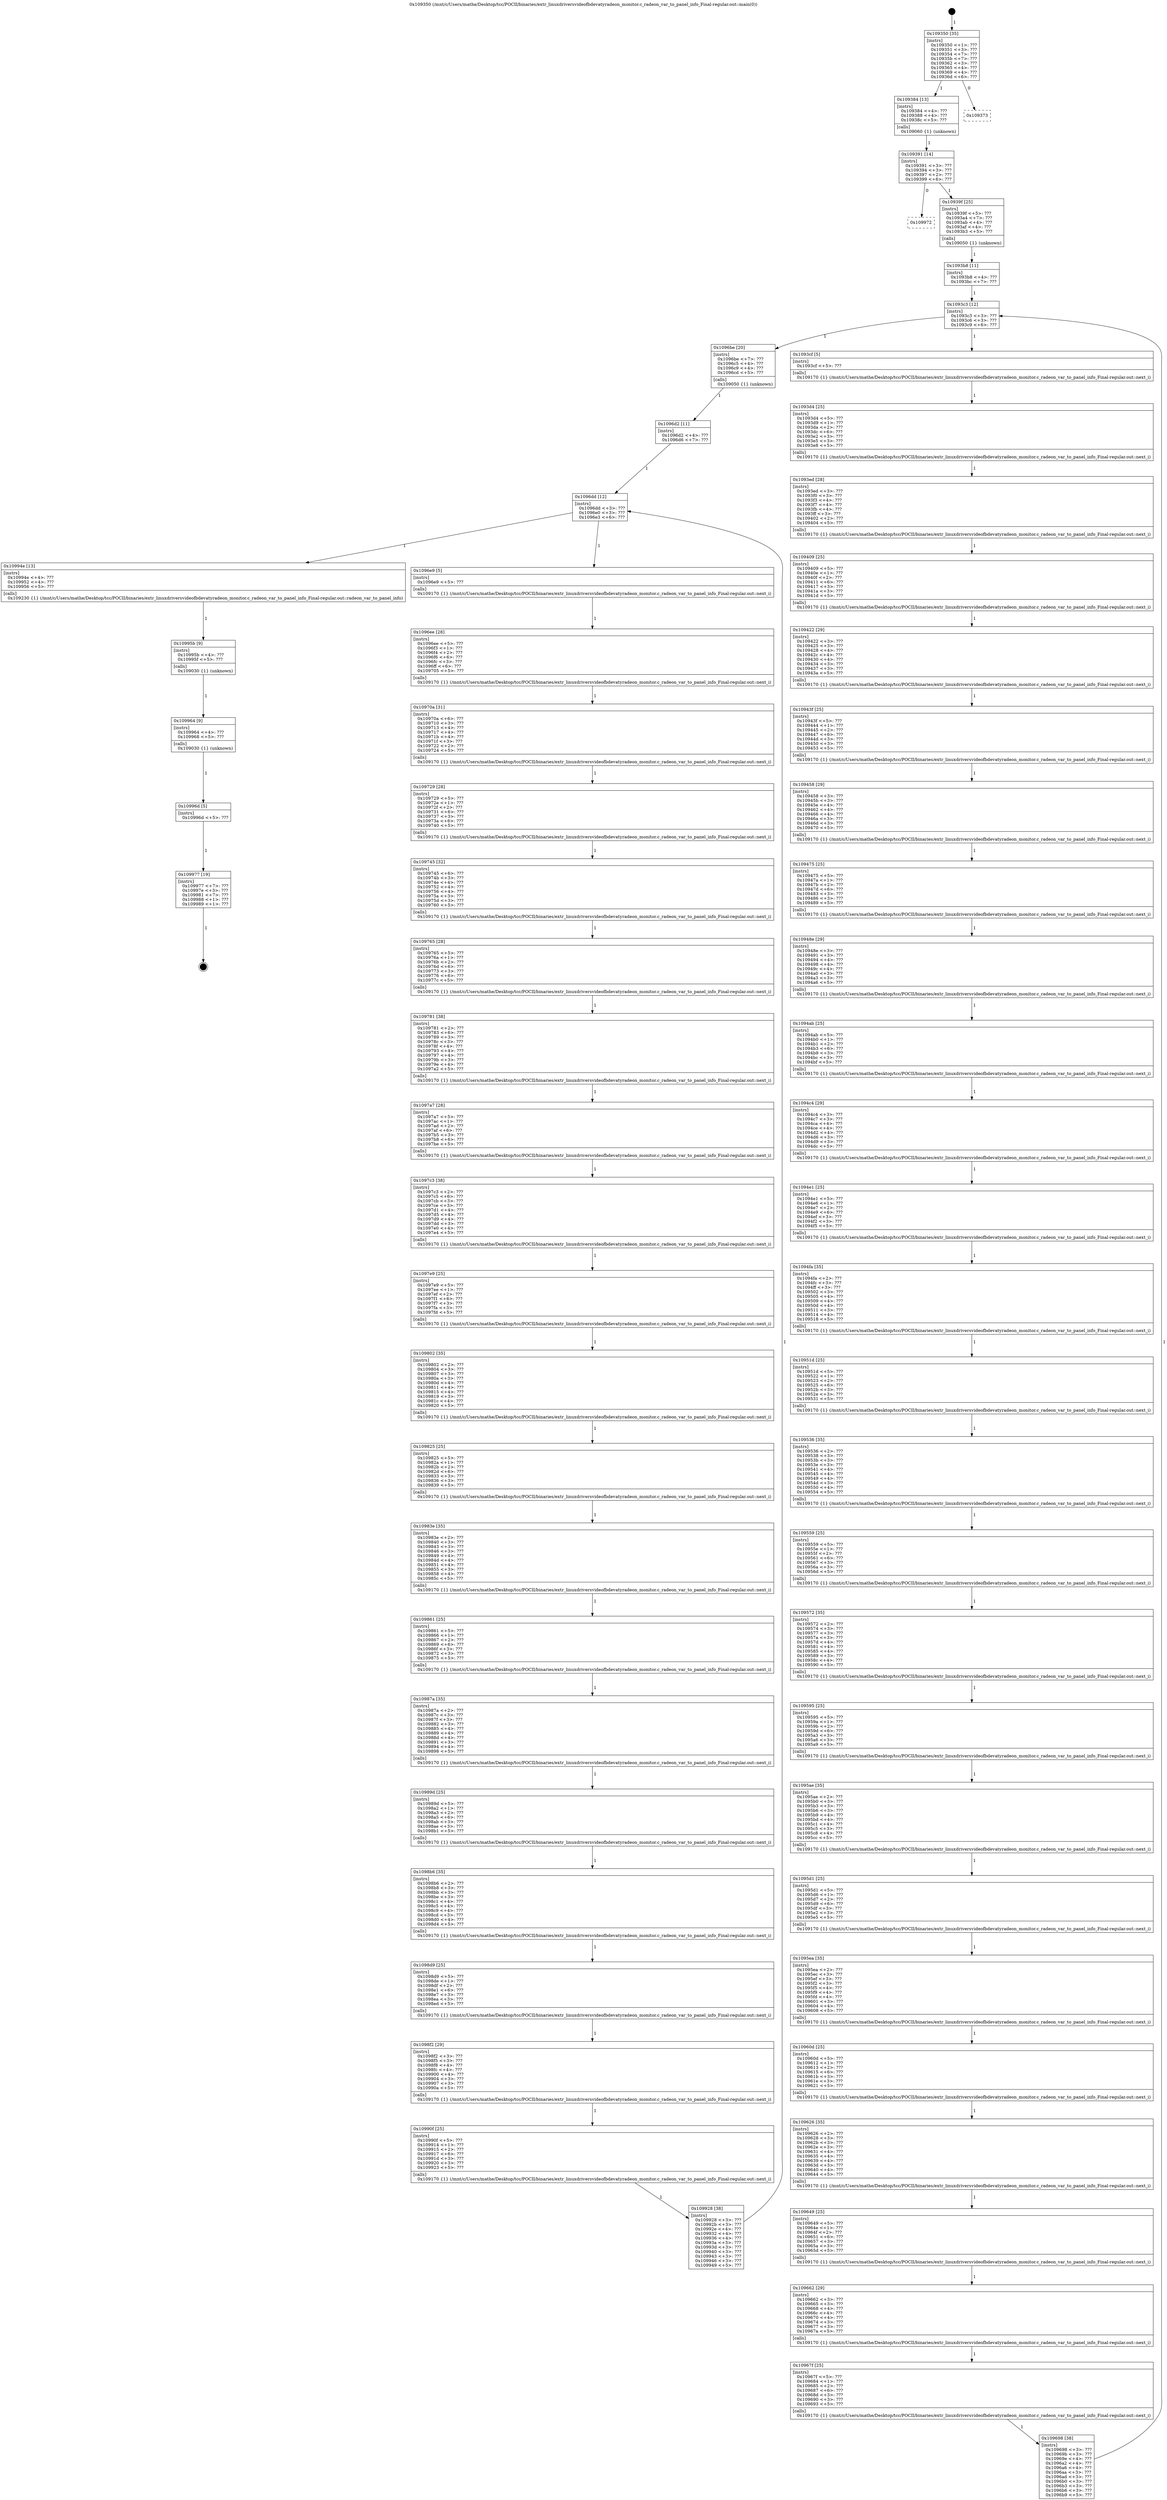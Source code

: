 digraph "0x109350" {
  label = "0x109350 (/mnt/c/Users/mathe/Desktop/tcc/POCII/binaries/extr_linuxdriversvideofbdevatyradeon_monitor.c_radeon_var_to_panel_info_Final-regular.out::main(0))"
  labelloc = "t"
  node[shape=record]

  Entry [label="",width=0.3,height=0.3,shape=circle,fillcolor=black,style=filled]
  "0x109350" [label="{
     0x109350 [35]\l
     | [instrs]\l
     &nbsp;&nbsp;0x109350 \<+1\>: ???\l
     &nbsp;&nbsp;0x109351 \<+3\>: ???\l
     &nbsp;&nbsp;0x109354 \<+7\>: ???\l
     &nbsp;&nbsp;0x10935b \<+7\>: ???\l
     &nbsp;&nbsp;0x109362 \<+3\>: ???\l
     &nbsp;&nbsp;0x109365 \<+4\>: ???\l
     &nbsp;&nbsp;0x109369 \<+4\>: ???\l
     &nbsp;&nbsp;0x10936d \<+6\>: ???\l
  }"]
  "0x109384" [label="{
     0x109384 [13]\l
     | [instrs]\l
     &nbsp;&nbsp;0x109384 \<+4\>: ???\l
     &nbsp;&nbsp;0x109388 \<+4\>: ???\l
     &nbsp;&nbsp;0x10938c \<+5\>: ???\l
     | [calls]\l
     &nbsp;&nbsp;0x109060 \{1\} (unknown)\l
  }"]
  "0x109373" [label="{
     0x109373\l
  }", style=dashed]
  "0x109391" [label="{
     0x109391 [14]\l
     | [instrs]\l
     &nbsp;&nbsp;0x109391 \<+3\>: ???\l
     &nbsp;&nbsp;0x109394 \<+3\>: ???\l
     &nbsp;&nbsp;0x109397 \<+2\>: ???\l
     &nbsp;&nbsp;0x109399 \<+6\>: ???\l
  }"]
  "0x109972" [label="{
     0x109972\l
  }", style=dashed]
  "0x10939f" [label="{
     0x10939f [25]\l
     | [instrs]\l
     &nbsp;&nbsp;0x10939f \<+5\>: ???\l
     &nbsp;&nbsp;0x1093a4 \<+7\>: ???\l
     &nbsp;&nbsp;0x1093ab \<+4\>: ???\l
     &nbsp;&nbsp;0x1093af \<+4\>: ???\l
     &nbsp;&nbsp;0x1093b3 \<+5\>: ???\l
     | [calls]\l
     &nbsp;&nbsp;0x109050 \{1\} (unknown)\l
  }"]
  Exit [label="",width=0.3,height=0.3,shape=circle,fillcolor=black,style=filled,peripheries=2]
  "0x1093c3" [label="{
     0x1093c3 [12]\l
     | [instrs]\l
     &nbsp;&nbsp;0x1093c3 \<+3\>: ???\l
     &nbsp;&nbsp;0x1093c6 \<+3\>: ???\l
     &nbsp;&nbsp;0x1093c9 \<+6\>: ???\l
  }"]
  "0x1096be" [label="{
     0x1096be [20]\l
     | [instrs]\l
     &nbsp;&nbsp;0x1096be \<+7\>: ???\l
     &nbsp;&nbsp;0x1096c5 \<+4\>: ???\l
     &nbsp;&nbsp;0x1096c9 \<+4\>: ???\l
     &nbsp;&nbsp;0x1096cd \<+5\>: ???\l
     | [calls]\l
     &nbsp;&nbsp;0x109050 \{1\} (unknown)\l
  }"]
  "0x1093cf" [label="{
     0x1093cf [5]\l
     | [instrs]\l
     &nbsp;&nbsp;0x1093cf \<+5\>: ???\l
     | [calls]\l
     &nbsp;&nbsp;0x109170 \{1\} (/mnt/c/Users/mathe/Desktop/tcc/POCII/binaries/extr_linuxdriversvideofbdevatyradeon_monitor.c_radeon_var_to_panel_info_Final-regular.out::next_i)\l
  }"]
  "0x1093d4" [label="{
     0x1093d4 [25]\l
     | [instrs]\l
     &nbsp;&nbsp;0x1093d4 \<+5\>: ???\l
     &nbsp;&nbsp;0x1093d9 \<+1\>: ???\l
     &nbsp;&nbsp;0x1093da \<+2\>: ???\l
     &nbsp;&nbsp;0x1093dc \<+6\>: ???\l
     &nbsp;&nbsp;0x1093e2 \<+3\>: ???\l
     &nbsp;&nbsp;0x1093e5 \<+3\>: ???\l
     &nbsp;&nbsp;0x1093e8 \<+5\>: ???\l
     | [calls]\l
     &nbsp;&nbsp;0x109170 \{1\} (/mnt/c/Users/mathe/Desktop/tcc/POCII/binaries/extr_linuxdriversvideofbdevatyradeon_monitor.c_radeon_var_to_panel_info_Final-regular.out::next_i)\l
  }"]
  "0x1093ed" [label="{
     0x1093ed [28]\l
     | [instrs]\l
     &nbsp;&nbsp;0x1093ed \<+3\>: ???\l
     &nbsp;&nbsp;0x1093f0 \<+3\>: ???\l
     &nbsp;&nbsp;0x1093f3 \<+4\>: ???\l
     &nbsp;&nbsp;0x1093f7 \<+4\>: ???\l
     &nbsp;&nbsp;0x1093fb \<+4\>: ???\l
     &nbsp;&nbsp;0x1093ff \<+3\>: ???\l
     &nbsp;&nbsp;0x109402 \<+2\>: ???\l
     &nbsp;&nbsp;0x109404 \<+5\>: ???\l
     | [calls]\l
     &nbsp;&nbsp;0x109170 \{1\} (/mnt/c/Users/mathe/Desktop/tcc/POCII/binaries/extr_linuxdriversvideofbdevatyradeon_monitor.c_radeon_var_to_panel_info_Final-regular.out::next_i)\l
  }"]
  "0x109409" [label="{
     0x109409 [25]\l
     | [instrs]\l
     &nbsp;&nbsp;0x109409 \<+5\>: ???\l
     &nbsp;&nbsp;0x10940e \<+1\>: ???\l
     &nbsp;&nbsp;0x10940f \<+2\>: ???\l
     &nbsp;&nbsp;0x109411 \<+6\>: ???\l
     &nbsp;&nbsp;0x109417 \<+3\>: ???\l
     &nbsp;&nbsp;0x10941a \<+3\>: ???\l
     &nbsp;&nbsp;0x10941d \<+5\>: ???\l
     | [calls]\l
     &nbsp;&nbsp;0x109170 \{1\} (/mnt/c/Users/mathe/Desktop/tcc/POCII/binaries/extr_linuxdriversvideofbdevatyradeon_monitor.c_radeon_var_to_panel_info_Final-regular.out::next_i)\l
  }"]
  "0x109422" [label="{
     0x109422 [29]\l
     | [instrs]\l
     &nbsp;&nbsp;0x109422 \<+3\>: ???\l
     &nbsp;&nbsp;0x109425 \<+3\>: ???\l
     &nbsp;&nbsp;0x109428 \<+4\>: ???\l
     &nbsp;&nbsp;0x10942c \<+4\>: ???\l
     &nbsp;&nbsp;0x109430 \<+4\>: ???\l
     &nbsp;&nbsp;0x109434 \<+3\>: ???\l
     &nbsp;&nbsp;0x109437 \<+3\>: ???\l
     &nbsp;&nbsp;0x10943a \<+5\>: ???\l
     | [calls]\l
     &nbsp;&nbsp;0x109170 \{1\} (/mnt/c/Users/mathe/Desktop/tcc/POCII/binaries/extr_linuxdriversvideofbdevatyradeon_monitor.c_radeon_var_to_panel_info_Final-regular.out::next_i)\l
  }"]
  "0x10943f" [label="{
     0x10943f [25]\l
     | [instrs]\l
     &nbsp;&nbsp;0x10943f \<+5\>: ???\l
     &nbsp;&nbsp;0x109444 \<+1\>: ???\l
     &nbsp;&nbsp;0x109445 \<+2\>: ???\l
     &nbsp;&nbsp;0x109447 \<+6\>: ???\l
     &nbsp;&nbsp;0x10944d \<+3\>: ???\l
     &nbsp;&nbsp;0x109450 \<+3\>: ???\l
     &nbsp;&nbsp;0x109453 \<+5\>: ???\l
     | [calls]\l
     &nbsp;&nbsp;0x109170 \{1\} (/mnt/c/Users/mathe/Desktop/tcc/POCII/binaries/extr_linuxdriversvideofbdevatyradeon_monitor.c_radeon_var_to_panel_info_Final-regular.out::next_i)\l
  }"]
  "0x109458" [label="{
     0x109458 [29]\l
     | [instrs]\l
     &nbsp;&nbsp;0x109458 \<+3\>: ???\l
     &nbsp;&nbsp;0x10945b \<+3\>: ???\l
     &nbsp;&nbsp;0x10945e \<+4\>: ???\l
     &nbsp;&nbsp;0x109462 \<+4\>: ???\l
     &nbsp;&nbsp;0x109466 \<+4\>: ???\l
     &nbsp;&nbsp;0x10946a \<+3\>: ???\l
     &nbsp;&nbsp;0x10946d \<+3\>: ???\l
     &nbsp;&nbsp;0x109470 \<+5\>: ???\l
     | [calls]\l
     &nbsp;&nbsp;0x109170 \{1\} (/mnt/c/Users/mathe/Desktop/tcc/POCII/binaries/extr_linuxdriversvideofbdevatyradeon_monitor.c_radeon_var_to_panel_info_Final-regular.out::next_i)\l
  }"]
  "0x109475" [label="{
     0x109475 [25]\l
     | [instrs]\l
     &nbsp;&nbsp;0x109475 \<+5\>: ???\l
     &nbsp;&nbsp;0x10947a \<+1\>: ???\l
     &nbsp;&nbsp;0x10947b \<+2\>: ???\l
     &nbsp;&nbsp;0x10947d \<+6\>: ???\l
     &nbsp;&nbsp;0x109483 \<+3\>: ???\l
     &nbsp;&nbsp;0x109486 \<+3\>: ???\l
     &nbsp;&nbsp;0x109489 \<+5\>: ???\l
     | [calls]\l
     &nbsp;&nbsp;0x109170 \{1\} (/mnt/c/Users/mathe/Desktop/tcc/POCII/binaries/extr_linuxdriversvideofbdevatyradeon_monitor.c_radeon_var_to_panel_info_Final-regular.out::next_i)\l
  }"]
  "0x10948e" [label="{
     0x10948e [29]\l
     | [instrs]\l
     &nbsp;&nbsp;0x10948e \<+3\>: ???\l
     &nbsp;&nbsp;0x109491 \<+3\>: ???\l
     &nbsp;&nbsp;0x109494 \<+4\>: ???\l
     &nbsp;&nbsp;0x109498 \<+4\>: ???\l
     &nbsp;&nbsp;0x10949c \<+4\>: ???\l
     &nbsp;&nbsp;0x1094a0 \<+3\>: ???\l
     &nbsp;&nbsp;0x1094a3 \<+3\>: ???\l
     &nbsp;&nbsp;0x1094a6 \<+5\>: ???\l
     | [calls]\l
     &nbsp;&nbsp;0x109170 \{1\} (/mnt/c/Users/mathe/Desktop/tcc/POCII/binaries/extr_linuxdriversvideofbdevatyradeon_monitor.c_radeon_var_to_panel_info_Final-regular.out::next_i)\l
  }"]
  "0x1094ab" [label="{
     0x1094ab [25]\l
     | [instrs]\l
     &nbsp;&nbsp;0x1094ab \<+5\>: ???\l
     &nbsp;&nbsp;0x1094b0 \<+1\>: ???\l
     &nbsp;&nbsp;0x1094b1 \<+2\>: ???\l
     &nbsp;&nbsp;0x1094b3 \<+6\>: ???\l
     &nbsp;&nbsp;0x1094b9 \<+3\>: ???\l
     &nbsp;&nbsp;0x1094bc \<+3\>: ???\l
     &nbsp;&nbsp;0x1094bf \<+5\>: ???\l
     | [calls]\l
     &nbsp;&nbsp;0x109170 \{1\} (/mnt/c/Users/mathe/Desktop/tcc/POCII/binaries/extr_linuxdriversvideofbdevatyradeon_monitor.c_radeon_var_to_panel_info_Final-regular.out::next_i)\l
  }"]
  "0x1094c4" [label="{
     0x1094c4 [29]\l
     | [instrs]\l
     &nbsp;&nbsp;0x1094c4 \<+3\>: ???\l
     &nbsp;&nbsp;0x1094c7 \<+3\>: ???\l
     &nbsp;&nbsp;0x1094ca \<+4\>: ???\l
     &nbsp;&nbsp;0x1094ce \<+4\>: ???\l
     &nbsp;&nbsp;0x1094d2 \<+4\>: ???\l
     &nbsp;&nbsp;0x1094d6 \<+3\>: ???\l
     &nbsp;&nbsp;0x1094d9 \<+3\>: ???\l
     &nbsp;&nbsp;0x1094dc \<+5\>: ???\l
     | [calls]\l
     &nbsp;&nbsp;0x109170 \{1\} (/mnt/c/Users/mathe/Desktop/tcc/POCII/binaries/extr_linuxdriversvideofbdevatyradeon_monitor.c_radeon_var_to_panel_info_Final-regular.out::next_i)\l
  }"]
  "0x1094e1" [label="{
     0x1094e1 [25]\l
     | [instrs]\l
     &nbsp;&nbsp;0x1094e1 \<+5\>: ???\l
     &nbsp;&nbsp;0x1094e6 \<+1\>: ???\l
     &nbsp;&nbsp;0x1094e7 \<+2\>: ???\l
     &nbsp;&nbsp;0x1094e9 \<+6\>: ???\l
     &nbsp;&nbsp;0x1094ef \<+3\>: ???\l
     &nbsp;&nbsp;0x1094f2 \<+3\>: ???\l
     &nbsp;&nbsp;0x1094f5 \<+5\>: ???\l
     | [calls]\l
     &nbsp;&nbsp;0x109170 \{1\} (/mnt/c/Users/mathe/Desktop/tcc/POCII/binaries/extr_linuxdriversvideofbdevatyradeon_monitor.c_radeon_var_to_panel_info_Final-regular.out::next_i)\l
  }"]
  "0x1094fa" [label="{
     0x1094fa [35]\l
     | [instrs]\l
     &nbsp;&nbsp;0x1094fa \<+2\>: ???\l
     &nbsp;&nbsp;0x1094fc \<+3\>: ???\l
     &nbsp;&nbsp;0x1094ff \<+3\>: ???\l
     &nbsp;&nbsp;0x109502 \<+3\>: ???\l
     &nbsp;&nbsp;0x109505 \<+4\>: ???\l
     &nbsp;&nbsp;0x109509 \<+4\>: ???\l
     &nbsp;&nbsp;0x10950d \<+4\>: ???\l
     &nbsp;&nbsp;0x109511 \<+3\>: ???\l
     &nbsp;&nbsp;0x109514 \<+4\>: ???\l
     &nbsp;&nbsp;0x109518 \<+5\>: ???\l
     | [calls]\l
     &nbsp;&nbsp;0x109170 \{1\} (/mnt/c/Users/mathe/Desktop/tcc/POCII/binaries/extr_linuxdriversvideofbdevatyradeon_monitor.c_radeon_var_to_panel_info_Final-regular.out::next_i)\l
  }"]
  "0x10951d" [label="{
     0x10951d [25]\l
     | [instrs]\l
     &nbsp;&nbsp;0x10951d \<+5\>: ???\l
     &nbsp;&nbsp;0x109522 \<+1\>: ???\l
     &nbsp;&nbsp;0x109523 \<+2\>: ???\l
     &nbsp;&nbsp;0x109525 \<+6\>: ???\l
     &nbsp;&nbsp;0x10952b \<+3\>: ???\l
     &nbsp;&nbsp;0x10952e \<+3\>: ???\l
     &nbsp;&nbsp;0x109531 \<+5\>: ???\l
     | [calls]\l
     &nbsp;&nbsp;0x109170 \{1\} (/mnt/c/Users/mathe/Desktop/tcc/POCII/binaries/extr_linuxdriversvideofbdevatyradeon_monitor.c_radeon_var_to_panel_info_Final-regular.out::next_i)\l
  }"]
  "0x109536" [label="{
     0x109536 [35]\l
     | [instrs]\l
     &nbsp;&nbsp;0x109536 \<+2\>: ???\l
     &nbsp;&nbsp;0x109538 \<+3\>: ???\l
     &nbsp;&nbsp;0x10953b \<+3\>: ???\l
     &nbsp;&nbsp;0x10953e \<+3\>: ???\l
     &nbsp;&nbsp;0x109541 \<+4\>: ???\l
     &nbsp;&nbsp;0x109545 \<+4\>: ???\l
     &nbsp;&nbsp;0x109549 \<+4\>: ???\l
     &nbsp;&nbsp;0x10954d \<+3\>: ???\l
     &nbsp;&nbsp;0x109550 \<+4\>: ???\l
     &nbsp;&nbsp;0x109554 \<+5\>: ???\l
     | [calls]\l
     &nbsp;&nbsp;0x109170 \{1\} (/mnt/c/Users/mathe/Desktop/tcc/POCII/binaries/extr_linuxdriversvideofbdevatyradeon_monitor.c_radeon_var_to_panel_info_Final-regular.out::next_i)\l
  }"]
  "0x109559" [label="{
     0x109559 [25]\l
     | [instrs]\l
     &nbsp;&nbsp;0x109559 \<+5\>: ???\l
     &nbsp;&nbsp;0x10955e \<+1\>: ???\l
     &nbsp;&nbsp;0x10955f \<+2\>: ???\l
     &nbsp;&nbsp;0x109561 \<+6\>: ???\l
     &nbsp;&nbsp;0x109567 \<+3\>: ???\l
     &nbsp;&nbsp;0x10956a \<+3\>: ???\l
     &nbsp;&nbsp;0x10956d \<+5\>: ???\l
     | [calls]\l
     &nbsp;&nbsp;0x109170 \{1\} (/mnt/c/Users/mathe/Desktop/tcc/POCII/binaries/extr_linuxdriversvideofbdevatyradeon_monitor.c_radeon_var_to_panel_info_Final-regular.out::next_i)\l
  }"]
  "0x109572" [label="{
     0x109572 [35]\l
     | [instrs]\l
     &nbsp;&nbsp;0x109572 \<+2\>: ???\l
     &nbsp;&nbsp;0x109574 \<+3\>: ???\l
     &nbsp;&nbsp;0x109577 \<+3\>: ???\l
     &nbsp;&nbsp;0x10957a \<+3\>: ???\l
     &nbsp;&nbsp;0x10957d \<+4\>: ???\l
     &nbsp;&nbsp;0x109581 \<+4\>: ???\l
     &nbsp;&nbsp;0x109585 \<+4\>: ???\l
     &nbsp;&nbsp;0x109589 \<+3\>: ???\l
     &nbsp;&nbsp;0x10958c \<+4\>: ???\l
     &nbsp;&nbsp;0x109590 \<+5\>: ???\l
     | [calls]\l
     &nbsp;&nbsp;0x109170 \{1\} (/mnt/c/Users/mathe/Desktop/tcc/POCII/binaries/extr_linuxdriversvideofbdevatyradeon_monitor.c_radeon_var_to_panel_info_Final-regular.out::next_i)\l
  }"]
  "0x109595" [label="{
     0x109595 [25]\l
     | [instrs]\l
     &nbsp;&nbsp;0x109595 \<+5\>: ???\l
     &nbsp;&nbsp;0x10959a \<+1\>: ???\l
     &nbsp;&nbsp;0x10959b \<+2\>: ???\l
     &nbsp;&nbsp;0x10959d \<+6\>: ???\l
     &nbsp;&nbsp;0x1095a3 \<+3\>: ???\l
     &nbsp;&nbsp;0x1095a6 \<+3\>: ???\l
     &nbsp;&nbsp;0x1095a9 \<+5\>: ???\l
     | [calls]\l
     &nbsp;&nbsp;0x109170 \{1\} (/mnt/c/Users/mathe/Desktop/tcc/POCII/binaries/extr_linuxdriversvideofbdevatyradeon_monitor.c_radeon_var_to_panel_info_Final-regular.out::next_i)\l
  }"]
  "0x1095ae" [label="{
     0x1095ae [35]\l
     | [instrs]\l
     &nbsp;&nbsp;0x1095ae \<+2\>: ???\l
     &nbsp;&nbsp;0x1095b0 \<+3\>: ???\l
     &nbsp;&nbsp;0x1095b3 \<+3\>: ???\l
     &nbsp;&nbsp;0x1095b6 \<+3\>: ???\l
     &nbsp;&nbsp;0x1095b9 \<+4\>: ???\l
     &nbsp;&nbsp;0x1095bd \<+4\>: ???\l
     &nbsp;&nbsp;0x1095c1 \<+4\>: ???\l
     &nbsp;&nbsp;0x1095c5 \<+3\>: ???\l
     &nbsp;&nbsp;0x1095c8 \<+4\>: ???\l
     &nbsp;&nbsp;0x1095cc \<+5\>: ???\l
     | [calls]\l
     &nbsp;&nbsp;0x109170 \{1\} (/mnt/c/Users/mathe/Desktop/tcc/POCII/binaries/extr_linuxdriversvideofbdevatyradeon_monitor.c_radeon_var_to_panel_info_Final-regular.out::next_i)\l
  }"]
  "0x1095d1" [label="{
     0x1095d1 [25]\l
     | [instrs]\l
     &nbsp;&nbsp;0x1095d1 \<+5\>: ???\l
     &nbsp;&nbsp;0x1095d6 \<+1\>: ???\l
     &nbsp;&nbsp;0x1095d7 \<+2\>: ???\l
     &nbsp;&nbsp;0x1095d9 \<+6\>: ???\l
     &nbsp;&nbsp;0x1095df \<+3\>: ???\l
     &nbsp;&nbsp;0x1095e2 \<+3\>: ???\l
     &nbsp;&nbsp;0x1095e5 \<+5\>: ???\l
     | [calls]\l
     &nbsp;&nbsp;0x109170 \{1\} (/mnt/c/Users/mathe/Desktop/tcc/POCII/binaries/extr_linuxdriversvideofbdevatyradeon_monitor.c_radeon_var_to_panel_info_Final-regular.out::next_i)\l
  }"]
  "0x1095ea" [label="{
     0x1095ea [35]\l
     | [instrs]\l
     &nbsp;&nbsp;0x1095ea \<+2\>: ???\l
     &nbsp;&nbsp;0x1095ec \<+3\>: ???\l
     &nbsp;&nbsp;0x1095ef \<+3\>: ???\l
     &nbsp;&nbsp;0x1095f2 \<+3\>: ???\l
     &nbsp;&nbsp;0x1095f5 \<+4\>: ???\l
     &nbsp;&nbsp;0x1095f9 \<+4\>: ???\l
     &nbsp;&nbsp;0x1095fd \<+4\>: ???\l
     &nbsp;&nbsp;0x109601 \<+3\>: ???\l
     &nbsp;&nbsp;0x109604 \<+4\>: ???\l
     &nbsp;&nbsp;0x109608 \<+5\>: ???\l
     | [calls]\l
     &nbsp;&nbsp;0x109170 \{1\} (/mnt/c/Users/mathe/Desktop/tcc/POCII/binaries/extr_linuxdriversvideofbdevatyradeon_monitor.c_radeon_var_to_panel_info_Final-regular.out::next_i)\l
  }"]
  "0x10960d" [label="{
     0x10960d [25]\l
     | [instrs]\l
     &nbsp;&nbsp;0x10960d \<+5\>: ???\l
     &nbsp;&nbsp;0x109612 \<+1\>: ???\l
     &nbsp;&nbsp;0x109613 \<+2\>: ???\l
     &nbsp;&nbsp;0x109615 \<+6\>: ???\l
     &nbsp;&nbsp;0x10961b \<+3\>: ???\l
     &nbsp;&nbsp;0x10961e \<+3\>: ???\l
     &nbsp;&nbsp;0x109621 \<+5\>: ???\l
     | [calls]\l
     &nbsp;&nbsp;0x109170 \{1\} (/mnt/c/Users/mathe/Desktop/tcc/POCII/binaries/extr_linuxdriversvideofbdevatyradeon_monitor.c_radeon_var_to_panel_info_Final-regular.out::next_i)\l
  }"]
  "0x109626" [label="{
     0x109626 [35]\l
     | [instrs]\l
     &nbsp;&nbsp;0x109626 \<+2\>: ???\l
     &nbsp;&nbsp;0x109628 \<+3\>: ???\l
     &nbsp;&nbsp;0x10962b \<+3\>: ???\l
     &nbsp;&nbsp;0x10962e \<+3\>: ???\l
     &nbsp;&nbsp;0x109631 \<+4\>: ???\l
     &nbsp;&nbsp;0x109635 \<+4\>: ???\l
     &nbsp;&nbsp;0x109639 \<+4\>: ???\l
     &nbsp;&nbsp;0x10963d \<+3\>: ???\l
     &nbsp;&nbsp;0x109640 \<+4\>: ???\l
     &nbsp;&nbsp;0x109644 \<+5\>: ???\l
     | [calls]\l
     &nbsp;&nbsp;0x109170 \{1\} (/mnt/c/Users/mathe/Desktop/tcc/POCII/binaries/extr_linuxdriversvideofbdevatyradeon_monitor.c_radeon_var_to_panel_info_Final-regular.out::next_i)\l
  }"]
  "0x109649" [label="{
     0x109649 [25]\l
     | [instrs]\l
     &nbsp;&nbsp;0x109649 \<+5\>: ???\l
     &nbsp;&nbsp;0x10964e \<+1\>: ???\l
     &nbsp;&nbsp;0x10964f \<+2\>: ???\l
     &nbsp;&nbsp;0x109651 \<+6\>: ???\l
     &nbsp;&nbsp;0x109657 \<+3\>: ???\l
     &nbsp;&nbsp;0x10965a \<+3\>: ???\l
     &nbsp;&nbsp;0x10965d \<+5\>: ???\l
     | [calls]\l
     &nbsp;&nbsp;0x109170 \{1\} (/mnt/c/Users/mathe/Desktop/tcc/POCII/binaries/extr_linuxdriversvideofbdevatyradeon_monitor.c_radeon_var_to_panel_info_Final-regular.out::next_i)\l
  }"]
  "0x109662" [label="{
     0x109662 [29]\l
     | [instrs]\l
     &nbsp;&nbsp;0x109662 \<+3\>: ???\l
     &nbsp;&nbsp;0x109665 \<+3\>: ???\l
     &nbsp;&nbsp;0x109668 \<+4\>: ???\l
     &nbsp;&nbsp;0x10966c \<+4\>: ???\l
     &nbsp;&nbsp;0x109670 \<+4\>: ???\l
     &nbsp;&nbsp;0x109674 \<+3\>: ???\l
     &nbsp;&nbsp;0x109677 \<+3\>: ???\l
     &nbsp;&nbsp;0x10967a \<+5\>: ???\l
     | [calls]\l
     &nbsp;&nbsp;0x109170 \{1\} (/mnt/c/Users/mathe/Desktop/tcc/POCII/binaries/extr_linuxdriversvideofbdevatyradeon_monitor.c_radeon_var_to_panel_info_Final-regular.out::next_i)\l
  }"]
  "0x10967f" [label="{
     0x10967f [25]\l
     | [instrs]\l
     &nbsp;&nbsp;0x10967f \<+5\>: ???\l
     &nbsp;&nbsp;0x109684 \<+1\>: ???\l
     &nbsp;&nbsp;0x109685 \<+2\>: ???\l
     &nbsp;&nbsp;0x109687 \<+6\>: ???\l
     &nbsp;&nbsp;0x10968d \<+3\>: ???\l
     &nbsp;&nbsp;0x109690 \<+3\>: ???\l
     &nbsp;&nbsp;0x109693 \<+5\>: ???\l
     | [calls]\l
     &nbsp;&nbsp;0x109170 \{1\} (/mnt/c/Users/mathe/Desktop/tcc/POCII/binaries/extr_linuxdriversvideofbdevatyradeon_monitor.c_radeon_var_to_panel_info_Final-regular.out::next_i)\l
  }"]
  "0x109698" [label="{
     0x109698 [38]\l
     | [instrs]\l
     &nbsp;&nbsp;0x109698 \<+3\>: ???\l
     &nbsp;&nbsp;0x10969b \<+3\>: ???\l
     &nbsp;&nbsp;0x10969e \<+4\>: ???\l
     &nbsp;&nbsp;0x1096a2 \<+4\>: ???\l
     &nbsp;&nbsp;0x1096a6 \<+4\>: ???\l
     &nbsp;&nbsp;0x1096aa \<+3\>: ???\l
     &nbsp;&nbsp;0x1096ad \<+3\>: ???\l
     &nbsp;&nbsp;0x1096b0 \<+3\>: ???\l
     &nbsp;&nbsp;0x1096b3 \<+3\>: ???\l
     &nbsp;&nbsp;0x1096b6 \<+3\>: ???\l
     &nbsp;&nbsp;0x1096b9 \<+5\>: ???\l
  }"]
  "0x1093b8" [label="{
     0x1093b8 [11]\l
     | [instrs]\l
     &nbsp;&nbsp;0x1093b8 \<+4\>: ???\l
     &nbsp;&nbsp;0x1093bc \<+7\>: ???\l
  }"]
  "0x1096dd" [label="{
     0x1096dd [12]\l
     | [instrs]\l
     &nbsp;&nbsp;0x1096dd \<+3\>: ???\l
     &nbsp;&nbsp;0x1096e0 \<+3\>: ???\l
     &nbsp;&nbsp;0x1096e3 \<+6\>: ???\l
  }"]
  "0x10994e" [label="{
     0x10994e [13]\l
     | [instrs]\l
     &nbsp;&nbsp;0x10994e \<+4\>: ???\l
     &nbsp;&nbsp;0x109952 \<+4\>: ???\l
     &nbsp;&nbsp;0x109956 \<+5\>: ???\l
     | [calls]\l
     &nbsp;&nbsp;0x109230 \{1\} (/mnt/c/Users/mathe/Desktop/tcc/POCII/binaries/extr_linuxdriversvideofbdevatyradeon_monitor.c_radeon_var_to_panel_info_Final-regular.out::radeon_var_to_panel_info)\l
  }"]
  "0x1096e9" [label="{
     0x1096e9 [5]\l
     | [instrs]\l
     &nbsp;&nbsp;0x1096e9 \<+5\>: ???\l
     | [calls]\l
     &nbsp;&nbsp;0x109170 \{1\} (/mnt/c/Users/mathe/Desktop/tcc/POCII/binaries/extr_linuxdriversvideofbdevatyradeon_monitor.c_radeon_var_to_panel_info_Final-regular.out::next_i)\l
  }"]
  "0x1096ee" [label="{
     0x1096ee [28]\l
     | [instrs]\l
     &nbsp;&nbsp;0x1096ee \<+5\>: ???\l
     &nbsp;&nbsp;0x1096f3 \<+1\>: ???\l
     &nbsp;&nbsp;0x1096f4 \<+2\>: ???\l
     &nbsp;&nbsp;0x1096f6 \<+6\>: ???\l
     &nbsp;&nbsp;0x1096fc \<+3\>: ???\l
     &nbsp;&nbsp;0x1096ff \<+6\>: ???\l
     &nbsp;&nbsp;0x109705 \<+5\>: ???\l
     | [calls]\l
     &nbsp;&nbsp;0x109170 \{1\} (/mnt/c/Users/mathe/Desktop/tcc/POCII/binaries/extr_linuxdriversvideofbdevatyradeon_monitor.c_radeon_var_to_panel_info_Final-regular.out::next_i)\l
  }"]
  "0x10970a" [label="{
     0x10970a [31]\l
     | [instrs]\l
     &nbsp;&nbsp;0x10970a \<+6\>: ???\l
     &nbsp;&nbsp;0x109710 \<+3\>: ???\l
     &nbsp;&nbsp;0x109713 \<+4\>: ???\l
     &nbsp;&nbsp;0x109717 \<+4\>: ???\l
     &nbsp;&nbsp;0x10971b \<+4\>: ???\l
     &nbsp;&nbsp;0x10971f \<+3\>: ???\l
     &nbsp;&nbsp;0x109722 \<+2\>: ???\l
     &nbsp;&nbsp;0x109724 \<+5\>: ???\l
     | [calls]\l
     &nbsp;&nbsp;0x109170 \{1\} (/mnt/c/Users/mathe/Desktop/tcc/POCII/binaries/extr_linuxdriversvideofbdevatyradeon_monitor.c_radeon_var_to_panel_info_Final-regular.out::next_i)\l
  }"]
  "0x109729" [label="{
     0x109729 [28]\l
     | [instrs]\l
     &nbsp;&nbsp;0x109729 \<+5\>: ???\l
     &nbsp;&nbsp;0x10972e \<+1\>: ???\l
     &nbsp;&nbsp;0x10972f \<+2\>: ???\l
     &nbsp;&nbsp;0x109731 \<+6\>: ???\l
     &nbsp;&nbsp;0x109737 \<+3\>: ???\l
     &nbsp;&nbsp;0x10973a \<+6\>: ???\l
     &nbsp;&nbsp;0x109740 \<+5\>: ???\l
     | [calls]\l
     &nbsp;&nbsp;0x109170 \{1\} (/mnt/c/Users/mathe/Desktop/tcc/POCII/binaries/extr_linuxdriversvideofbdevatyradeon_monitor.c_radeon_var_to_panel_info_Final-regular.out::next_i)\l
  }"]
  "0x109745" [label="{
     0x109745 [32]\l
     | [instrs]\l
     &nbsp;&nbsp;0x109745 \<+6\>: ???\l
     &nbsp;&nbsp;0x10974b \<+3\>: ???\l
     &nbsp;&nbsp;0x10974e \<+4\>: ???\l
     &nbsp;&nbsp;0x109752 \<+4\>: ???\l
     &nbsp;&nbsp;0x109756 \<+4\>: ???\l
     &nbsp;&nbsp;0x10975a \<+3\>: ???\l
     &nbsp;&nbsp;0x10975d \<+3\>: ???\l
     &nbsp;&nbsp;0x109760 \<+5\>: ???\l
     | [calls]\l
     &nbsp;&nbsp;0x109170 \{1\} (/mnt/c/Users/mathe/Desktop/tcc/POCII/binaries/extr_linuxdriversvideofbdevatyradeon_monitor.c_radeon_var_to_panel_info_Final-regular.out::next_i)\l
  }"]
  "0x109765" [label="{
     0x109765 [28]\l
     | [instrs]\l
     &nbsp;&nbsp;0x109765 \<+5\>: ???\l
     &nbsp;&nbsp;0x10976a \<+1\>: ???\l
     &nbsp;&nbsp;0x10976b \<+2\>: ???\l
     &nbsp;&nbsp;0x10976d \<+6\>: ???\l
     &nbsp;&nbsp;0x109773 \<+3\>: ???\l
     &nbsp;&nbsp;0x109776 \<+6\>: ???\l
     &nbsp;&nbsp;0x10977c \<+5\>: ???\l
     | [calls]\l
     &nbsp;&nbsp;0x109170 \{1\} (/mnt/c/Users/mathe/Desktop/tcc/POCII/binaries/extr_linuxdriversvideofbdevatyradeon_monitor.c_radeon_var_to_panel_info_Final-regular.out::next_i)\l
  }"]
  "0x109781" [label="{
     0x109781 [38]\l
     | [instrs]\l
     &nbsp;&nbsp;0x109781 \<+2\>: ???\l
     &nbsp;&nbsp;0x109783 \<+6\>: ???\l
     &nbsp;&nbsp;0x109789 \<+3\>: ???\l
     &nbsp;&nbsp;0x10978c \<+3\>: ???\l
     &nbsp;&nbsp;0x10978f \<+4\>: ???\l
     &nbsp;&nbsp;0x109793 \<+4\>: ???\l
     &nbsp;&nbsp;0x109797 \<+4\>: ???\l
     &nbsp;&nbsp;0x10979b \<+3\>: ???\l
     &nbsp;&nbsp;0x10979e \<+4\>: ???\l
     &nbsp;&nbsp;0x1097a2 \<+5\>: ???\l
     | [calls]\l
     &nbsp;&nbsp;0x109170 \{1\} (/mnt/c/Users/mathe/Desktop/tcc/POCII/binaries/extr_linuxdriversvideofbdevatyradeon_monitor.c_radeon_var_to_panel_info_Final-regular.out::next_i)\l
  }"]
  "0x1097a7" [label="{
     0x1097a7 [28]\l
     | [instrs]\l
     &nbsp;&nbsp;0x1097a7 \<+5\>: ???\l
     &nbsp;&nbsp;0x1097ac \<+1\>: ???\l
     &nbsp;&nbsp;0x1097ad \<+2\>: ???\l
     &nbsp;&nbsp;0x1097af \<+6\>: ???\l
     &nbsp;&nbsp;0x1097b5 \<+3\>: ???\l
     &nbsp;&nbsp;0x1097b8 \<+6\>: ???\l
     &nbsp;&nbsp;0x1097be \<+5\>: ???\l
     | [calls]\l
     &nbsp;&nbsp;0x109170 \{1\} (/mnt/c/Users/mathe/Desktop/tcc/POCII/binaries/extr_linuxdriversvideofbdevatyradeon_monitor.c_radeon_var_to_panel_info_Final-regular.out::next_i)\l
  }"]
  "0x1097c3" [label="{
     0x1097c3 [38]\l
     | [instrs]\l
     &nbsp;&nbsp;0x1097c3 \<+2\>: ???\l
     &nbsp;&nbsp;0x1097c5 \<+6\>: ???\l
     &nbsp;&nbsp;0x1097cb \<+3\>: ???\l
     &nbsp;&nbsp;0x1097ce \<+3\>: ???\l
     &nbsp;&nbsp;0x1097d1 \<+4\>: ???\l
     &nbsp;&nbsp;0x1097d5 \<+4\>: ???\l
     &nbsp;&nbsp;0x1097d9 \<+4\>: ???\l
     &nbsp;&nbsp;0x1097dd \<+3\>: ???\l
     &nbsp;&nbsp;0x1097e0 \<+4\>: ???\l
     &nbsp;&nbsp;0x1097e4 \<+5\>: ???\l
     | [calls]\l
     &nbsp;&nbsp;0x109170 \{1\} (/mnt/c/Users/mathe/Desktop/tcc/POCII/binaries/extr_linuxdriversvideofbdevatyradeon_monitor.c_radeon_var_to_panel_info_Final-regular.out::next_i)\l
  }"]
  "0x1097e9" [label="{
     0x1097e9 [25]\l
     | [instrs]\l
     &nbsp;&nbsp;0x1097e9 \<+5\>: ???\l
     &nbsp;&nbsp;0x1097ee \<+1\>: ???\l
     &nbsp;&nbsp;0x1097ef \<+2\>: ???\l
     &nbsp;&nbsp;0x1097f1 \<+6\>: ???\l
     &nbsp;&nbsp;0x1097f7 \<+3\>: ???\l
     &nbsp;&nbsp;0x1097fa \<+3\>: ???\l
     &nbsp;&nbsp;0x1097fd \<+5\>: ???\l
     | [calls]\l
     &nbsp;&nbsp;0x109170 \{1\} (/mnt/c/Users/mathe/Desktop/tcc/POCII/binaries/extr_linuxdriversvideofbdevatyradeon_monitor.c_radeon_var_to_panel_info_Final-regular.out::next_i)\l
  }"]
  "0x109802" [label="{
     0x109802 [35]\l
     | [instrs]\l
     &nbsp;&nbsp;0x109802 \<+2\>: ???\l
     &nbsp;&nbsp;0x109804 \<+3\>: ???\l
     &nbsp;&nbsp;0x109807 \<+3\>: ???\l
     &nbsp;&nbsp;0x10980a \<+3\>: ???\l
     &nbsp;&nbsp;0x10980d \<+4\>: ???\l
     &nbsp;&nbsp;0x109811 \<+4\>: ???\l
     &nbsp;&nbsp;0x109815 \<+4\>: ???\l
     &nbsp;&nbsp;0x109819 \<+3\>: ???\l
     &nbsp;&nbsp;0x10981c \<+4\>: ???\l
     &nbsp;&nbsp;0x109820 \<+5\>: ???\l
     | [calls]\l
     &nbsp;&nbsp;0x109170 \{1\} (/mnt/c/Users/mathe/Desktop/tcc/POCII/binaries/extr_linuxdriversvideofbdevatyradeon_monitor.c_radeon_var_to_panel_info_Final-regular.out::next_i)\l
  }"]
  "0x109825" [label="{
     0x109825 [25]\l
     | [instrs]\l
     &nbsp;&nbsp;0x109825 \<+5\>: ???\l
     &nbsp;&nbsp;0x10982a \<+1\>: ???\l
     &nbsp;&nbsp;0x10982b \<+2\>: ???\l
     &nbsp;&nbsp;0x10982d \<+6\>: ???\l
     &nbsp;&nbsp;0x109833 \<+3\>: ???\l
     &nbsp;&nbsp;0x109836 \<+3\>: ???\l
     &nbsp;&nbsp;0x109839 \<+5\>: ???\l
     | [calls]\l
     &nbsp;&nbsp;0x109170 \{1\} (/mnt/c/Users/mathe/Desktop/tcc/POCII/binaries/extr_linuxdriversvideofbdevatyradeon_monitor.c_radeon_var_to_panel_info_Final-regular.out::next_i)\l
  }"]
  "0x10983e" [label="{
     0x10983e [35]\l
     | [instrs]\l
     &nbsp;&nbsp;0x10983e \<+2\>: ???\l
     &nbsp;&nbsp;0x109840 \<+3\>: ???\l
     &nbsp;&nbsp;0x109843 \<+3\>: ???\l
     &nbsp;&nbsp;0x109846 \<+3\>: ???\l
     &nbsp;&nbsp;0x109849 \<+4\>: ???\l
     &nbsp;&nbsp;0x10984d \<+4\>: ???\l
     &nbsp;&nbsp;0x109851 \<+4\>: ???\l
     &nbsp;&nbsp;0x109855 \<+3\>: ???\l
     &nbsp;&nbsp;0x109858 \<+4\>: ???\l
     &nbsp;&nbsp;0x10985c \<+5\>: ???\l
     | [calls]\l
     &nbsp;&nbsp;0x109170 \{1\} (/mnt/c/Users/mathe/Desktop/tcc/POCII/binaries/extr_linuxdriversvideofbdevatyradeon_monitor.c_radeon_var_to_panel_info_Final-regular.out::next_i)\l
  }"]
  "0x109861" [label="{
     0x109861 [25]\l
     | [instrs]\l
     &nbsp;&nbsp;0x109861 \<+5\>: ???\l
     &nbsp;&nbsp;0x109866 \<+1\>: ???\l
     &nbsp;&nbsp;0x109867 \<+2\>: ???\l
     &nbsp;&nbsp;0x109869 \<+6\>: ???\l
     &nbsp;&nbsp;0x10986f \<+3\>: ???\l
     &nbsp;&nbsp;0x109872 \<+3\>: ???\l
     &nbsp;&nbsp;0x109875 \<+5\>: ???\l
     | [calls]\l
     &nbsp;&nbsp;0x109170 \{1\} (/mnt/c/Users/mathe/Desktop/tcc/POCII/binaries/extr_linuxdriversvideofbdevatyradeon_monitor.c_radeon_var_to_panel_info_Final-regular.out::next_i)\l
  }"]
  "0x10987a" [label="{
     0x10987a [35]\l
     | [instrs]\l
     &nbsp;&nbsp;0x10987a \<+2\>: ???\l
     &nbsp;&nbsp;0x10987c \<+3\>: ???\l
     &nbsp;&nbsp;0x10987f \<+3\>: ???\l
     &nbsp;&nbsp;0x109882 \<+3\>: ???\l
     &nbsp;&nbsp;0x109885 \<+4\>: ???\l
     &nbsp;&nbsp;0x109889 \<+4\>: ???\l
     &nbsp;&nbsp;0x10988d \<+4\>: ???\l
     &nbsp;&nbsp;0x109891 \<+3\>: ???\l
     &nbsp;&nbsp;0x109894 \<+4\>: ???\l
     &nbsp;&nbsp;0x109898 \<+5\>: ???\l
     | [calls]\l
     &nbsp;&nbsp;0x109170 \{1\} (/mnt/c/Users/mathe/Desktop/tcc/POCII/binaries/extr_linuxdriversvideofbdevatyradeon_monitor.c_radeon_var_to_panel_info_Final-regular.out::next_i)\l
  }"]
  "0x10989d" [label="{
     0x10989d [25]\l
     | [instrs]\l
     &nbsp;&nbsp;0x10989d \<+5\>: ???\l
     &nbsp;&nbsp;0x1098a2 \<+1\>: ???\l
     &nbsp;&nbsp;0x1098a3 \<+2\>: ???\l
     &nbsp;&nbsp;0x1098a5 \<+6\>: ???\l
     &nbsp;&nbsp;0x1098ab \<+3\>: ???\l
     &nbsp;&nbsp;0x1098ae \<+3\>: ???\l
     &nbsp;&nbsp;0x1098b1 \<+5\>: ???\l
     | [calls]\l
     &nbsp;&nbsp;0x109170 \{1\} (/mnt/c/Users/mathe/Desktop/tcc/POCII/binaries/extr_linuxdriversvideofbdevatyradeon_monitor.c_radeon_var_to_panel_info_Final-regular.out::next_i)\l
  }"]
  "0x1098b6" [label="{
     0x1098b6 [35]\l
     | [instrs]\l
     &nbsp;&nbsp;0x1098b6 \<+2\>: ???\l
     &nbsp;&nbsp;0x1098b8 \<+3\>: ???\l
     &nbsp;&nbsp;0x1098bb \<+3\>: ???\l
     &nbsp;&nbsp;0x1098be \<+3\>: ???\l
     &nbsp;&nbsp;0x1098c1 \<+4\>: ???\l
     &nbsp;&nbsp;0x1098c5 \<+4\>: ???\l
     &nbsp;&nbsp;0x1098c9 \<+4\>: ???\l
     &nbsp;&nbsp;0x1098cd \<+3\>: ???\l
     &nbsp;&nbsp;0x1098d0 \<+4\>: ???\l
     &nbsp;&nbsp;0x1098d4 \<+5\>: ???\l
     | [calls]\l
     &nbsp;&nbsp;0x109170 \{1\} (/mnt/c/Users/mathe/Desktop/tcc/POCII/binaries/extr_linuxdriversvideofbdevatyradeon_monitor.c_radeon_var_to_panel_info_Final-regular.out::next_i)\l
  }"]
  "0x1098d9" [label="{
     0x1098d9 [25]\l
     | [instrs]\l
     &nbsp;&nbsp;0x1098d9 \<+5\>: ???\l
     &nbsp;&nbsp;0x1098de \<+1\>: ???\l
     &nbsp;&nbsp;0x1098df \<+2\>: ???\l
     &nbsp;&nbsp;0x1098e1 \<+6\>: ???\l
     &nbsp;&nbsp;0x1098e7 \<+3\>: ???\l
     &nbsp;&nbsp;0x1098ea \<+3\>: ???\l
     &nbsp;&nbsp;0x1098ed \<+5\>: ???\l
     | [calls]\l
     &nbsp;&nbsp;0x109170 \{1\} (/mnt/c/Users/mathe/Desktop/tcc/POCII/binaries/extr_linuxdriversvideofbdevatyradeon_monitor.c_radeon_var_to_panel_info_Final-regular.out::next_i)\l
  }"]
  "0x1098f2" [label="{
     0x1098f2 [29]\l
     | [instrs]\l
     &nbsp;&nbsp;0x1098f2 \<+3\>: ???\l
     &nbsp;&nbsp;0x1098f5 \<+3\>: ???\l
     &nbsp;&nbsp;0x1098f8 \<+4\>: ???\l
     &nbsp;&nbsp;0x1098fc \<+4\>: ???\l
     &nbsp;&nbsp;0x109900 \<+4\>: ???\l
     &nbsp;&nbsp;0x109904 \<+3\>: ???\l
     &nbsp;&nbsp;0x109907 \<+3\>: ???\l
     &nbsp;&nbsp;0x10990a \<+5\>: ???\l
     | [calls]\l
     &nbsp;&nbsp;0x109170 \{1\} (/mnt/c/Users/mathe/Desktop/tcc/POCII/binaries/extr_linuxdriversvideofbdevatyradeon_monitor.c_radeon_var_to_panel_info_Final-regular.out::next_i)\l
  }"]
  "0x10990f" [label="{
     0x10990f [25]\l
     | [instrs]\l
     &nbsp;&nbsp;0x10990f \<+5\>: ???\l
     &nbsp;&nbsp;0x109914 \<+1\>: ???\l
     &nbsp;&nbsp;0x109915 \<+2\>: ???\l
     &nbsp;&nbsp;0x109917 \<+6\>: ???\l
     &nbsp;&nbsp;0x10991d \<+3\>: ???\l
     &nbsp;&nbsp;0x109920 \<+3\>: ???\l
     &nbsp;&nbsp;0x109923 \<+5\>: ???\l
     | [calls]\l
     &nbsp;&nbsp;0x109170 \{1\} (/mnt/c/Users/mathe/Desktop/tcc/POCII/binaries/extr_linuxdriversvideofbdevatyradeon_monitor.c_radeon_var_to_panel_info_Final-regular.out::next_i)\l
  }"]
  "0x109928" [label="{
     0x109928 [38]\l
     | [instrs]\l
     &nbsp;&nbsp;0x109928 \<+3\>: ???\l
     &nbsp;&nbsp;0x10992b \<+3\>: ???\l
     &nbsp;&nbsp;0x10992e \<+4\>: ???\l
     &nbsp;&nbsp;0x109932 \<+4\>: ???\l
     &nbsp;&nbsp;0x109936 \<+4\>: ???\l
     &nbsp;&nbsp;0x10993a \<+3\>: ???\l
     &nbsp;&nbsp;0x10993d \<+3\>: ???\l
     &nbsp;&nbsp;0x109940 \<+3\>: ???\l
     &nbsp;&nbsp;0x109943 \<+3\>: ???\l
     &nbsp;&nbsp;0x109946 \<+3\>: ???\l
     &nbsp;&nbsp;0x109949 \<+5\>: ???\l
  }"]
  "0x1096d2" [label="{
     0x1096d2 [11]\l
     | [instrs]\l
     &nbsp;&nbsp;0x1096d2 \<+4\>: ???\l
     &nbsp;&nbsp;0x1096d6 \<+7\>: ???\l
  }"]
  "0x10995b" [label="{
     0x10995b [9]\l
     | [instrs]\l
     &nbsp;&nbsp;0x10995b \<+4\>: ???\l
     &nbsp;&nbsp;0x10995f \<+5\>: ???\l
     | [calls]\l
     &nbsp;&nbsp;0x109030 \{1\} (unknown)\l
  }"]
  "0x109964" [label="{
     0x109964 [9]\l
     | [instrs]\l
     &nbsp;&nbsp;0x109964 \<+4\>: ???\l
     &nbsp;&nbsp;0x109968 \<+5\>: ???\l
     | [calls]\l
     &nbsp;&nbsp;0x109030 \{1\} (unknown)\l
  }"]
  "0x10996d" [label="{
     0x10996d [5]\l
     | [instrs]\l
     &nbsp;&nbsp;0x10996d \<+5\>: ???\l
  }"]
  "0x109977" [label="{
     0x109977 [19]\l
     | [instrs]\l
     &nbsp;&nbsp;0x109977 \<+7\>: ???\l
     &nbsp;&nbsp;0x10997e \<+3\>: ???\l
     &nbsp;&nbsp;0x109981 \<+7\>: ???\l
     &nbsp;&nbsp;0x109988 \<+1\>: ???\l
     &nbsp;&nbsp;0x109989 \<+1\>: ???\l
  }"]
  Entry -> "0x109350" [label=" 1"]
  "0x109350" -> "0x109384" [label=" 1"]
  "0x109350" -> "0x109373" [label=" 0"]
  "0x109384" -> "0x109391" [label=" 1"]
  "0x109391" -> "0x109972" [label=" 0"]
  "0x109391" -> "0x10939f" [label=" 1"]
  "0x109977" -> Exit [label=" 1"]
  "0x10939f" -> "0x1093b8" [label=" 1"]
  "0x1093c3" -> "0x1096be" [label=" 1"]
  "0x1093c3" -> "0x1093cf" [label=" 1"]
  "0x1093cf" -> "0x1093d4" [label=" 1"]
  "0x1093d4" -> "0x1093ed" [label=" 1"]
  "0x1093ed" -> "0x109409" [label=" 1"]
  "0x109409" -> "0x109422" [label=" 1"]
  "0x109422" -> "0x10943f" [label=" 1"]
  "0x10943f" -> "0x109458" [label=" 1"]
  "0x109458" -> "0x109475" [label=" 1"]
  "0x109475" -> "0x10948e" [label=" 1"]
  "0x10948e" -> "0x1094ab" [label=" 1"]
  "0x1094ab" -> "0x1094c4" [label=" 1"]
  "0x1094c4" -> "0x1094e1" [label=" 1"]
  "0x1094e1" -> "0x1094fa" [label=" 1"]
  "0x1094fa" -> "0x10951d" [label=" 1"]
  "0x10951d" -> "0x109536" [label=" 1"]
  "0x109536" -> "0x109559" [label=" 1"]
  "0x109559" -> "0x109572" [label=" 1"]
  "0x109572" -> "0x109595" [label=" 1"]
  "0x109595" -> "0x1095ae" [label=" 1"]
  "0x1095ae" -> "0x1095d1" [label=" 1"]
  "0x1095d1" -> "0x1095ea" [label=" 1"]
  "0x1095ea" -> "0x10960d" [label=" 1"]
  "0x10960d" -> "0x109626" [label=" 1"]
  "0x109626" -> "0x109649" [label=" 1"]
  "0x109649" -> "0x109662" [label=" 1"]
  "0x109662" -> "0x10967f" [label=" 1"]
  "0x10967f" -> "0x109698" [label=" 1"]
  "0x1093b8" -> "0x1093c3" [label=" 1"]
  "0x109698" -> "0x1093c3" [label=" 1"]
  "0x1096be" -> "0x1096d2" [label=" 1"]
  "0x1096dd" -> "0x10994e" [label=" 1"]
  "0x1096dd" -> "0x1096e9" [label=" 1"]
  "0x1096e9" -> "0x1096ee" [label=" 1"]
  "0x1096ee" -> "0x10970a" [label=" 1"]
  "0x10970a" -> "0x109729" [label=" 1"]
  "0x109729" -> "0x109745" [label=" 1"]
  "0x109745" -> "0x109765" [label=" 1"]
  "0x109765" -> "0x109781" [label=" 1"]
  "0x109781" -> "0x1097a7" [label=" 1"]
  "0x1097a7" -> "0x1097c3" [label=" 1"]
  "0x1097c3" -> "0x1097e9" [label=" 1"]
  "0x1097e9" -> "0x109802" [label=" 1"]
  "0x109802" -> "0x109825" [label=" 1"]
  "0x109825" -> "0x10983e" [label=" 1"]
  "0x10983e" -> "0x109861" [label=" 1"]
  "0x109861" -> "0x10987a" [label=" 1"]
  "0x10987a" -> "0x10989d" [label=" 1"]
  "0x10989d" -> "0x1098b6" [label=" 1"]
  "0x1098b6" -> "0x1098d9" [label=" 1"]
  "0x1098d9" -> "0x1098f2" [label=" 1"]
  "0x1098f2" -> "0x10990f" [label=" 1"]
  "0x10990f" -> "0x109928" [label=" 1"]
  "0x1096d2" -> "0x1096dd" [label=" 1"]
  "0x109928" -> "0x1096dd" [label=" 1"]
  "0x10994e" -> "0x10995b" [label=" 1"]
  "0x10995b" -> "0x109964" [label=" 1"]
  "0x109964" -> "0x10996d" [label=" 1"]
  "0x10996d" -> "0x109977" [label=" 1"]
}
